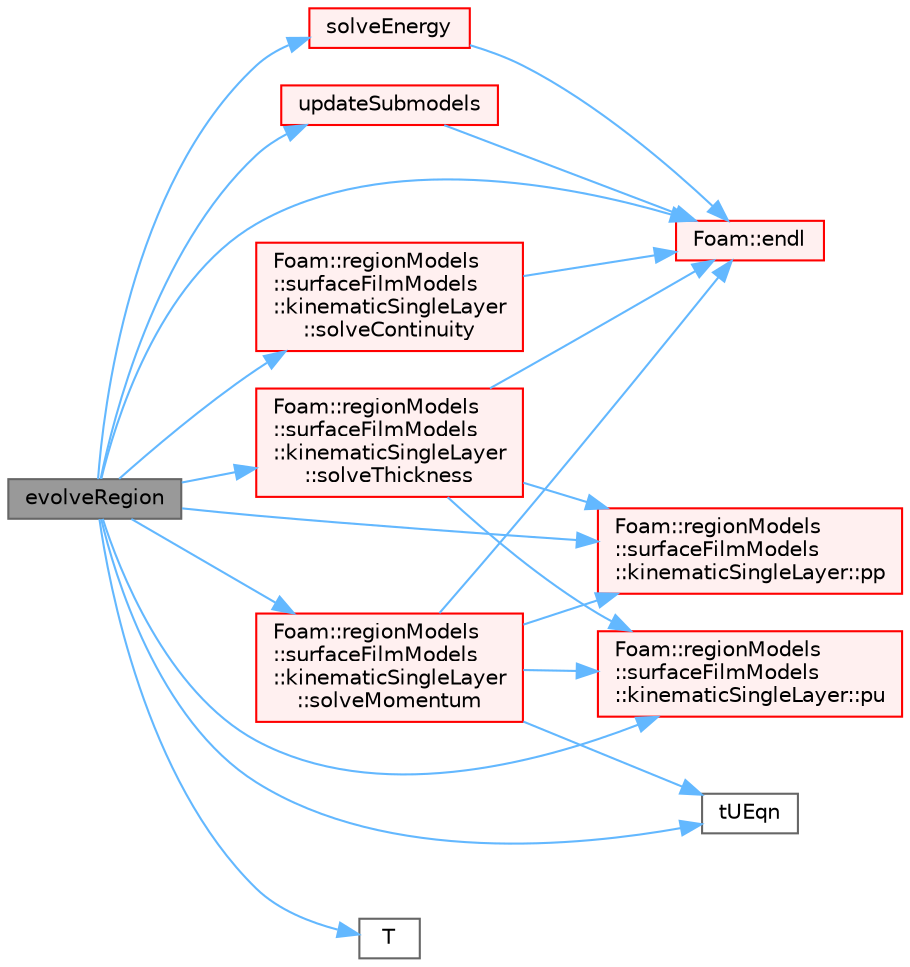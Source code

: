 digraph "evolveRegion"
{
 // LATEX_PDF_SIZE
  bgcolor="transparent";
  edge [fontname=Helvetica,fontsize=10,labelfontname=Helvetica,labelfontsize=10];
  node [fontname=Helvetica,fontsize=10,shape=box,height=0.2,width=0.4];
  rankdir="LR";
  Node1 [id="Node000001",label="evolveRegion",height=0.2,width=0.4,color="gray40", fillcolor="grey60", style="filled", fontcolor="black",tooltip=" "];
  Node1 -> Node2 [id="edge1_Node000001_Node000002",color="steelblue1",style="solid",tooltip=" "];
  Node2 [id="Node000002",label="Foam::endl",height=0.2,width=0.4,color="red", fillcolor="#FFF0F0", style="filled",URL="$namespaceFoam.html#a7d5eca45a323264dc5fe811500ebda47",tooltip=" "];
  Node1 -> Node6 [id="edge2_Node000001_Node000006",color="steelblue1",style="solid",tooltip=" "];
  Node6 [id="Node000006",label="Foam::regionModels\l::surfaceFilmModels\l::kinematicSingleLayer::pp",height=0.2,width=0.4,color="red", fillcolor="#FFF0F0", style="filled",URL="$classFoam_1_1regionModels_1_1surfaceFilmModels_1_1kinematicSingleLayer.html#ac0001dfb6180e452fe671ec2a4d8efed",tooltip=" "];
  Node1 -> Node13 [id="edge3_Node000001_Node000013",color="steelblue1",style="solid",tooltip=" "];
  Node13 [id="Node000013",label="Foam::regionModels\l::surfaceFilmModels\l::kinematicSingleLayer::pu",height=0.2,width=0.4,color="red", fillcolor="#FFF0F0", style="filled",URL="$classFoam_1_1regionModels_1_1surfaceFilmModels_1_1kinematicSingleLayer.html#af857966cb5b12af455a84af2f9f65b98",tooltip=" "];
  Node1 -> Node19 [id="edge4_Node000001_Node000019",color="steelblue1",style="solid",tooltip=" "];
  Node19 [id="Node000019",label="Foam::regionModels\l::surfaceFilmModels\l::kinematicSingleLayer\l::solveContinuity",height=0.2,width=0.4,color="red", fillcolor="#FFF0F0", style="filled",URL="$classFoam_1_1regionModels_1_1surfaceFilmModels_1_1kinematicSingleLayer.html#a1a4c7f06441e29b9703723dfd2e5976d",tooltip=" "];
  Node19 -> Node2 [id="edge5_Node000019_Node000002",color="steelblue1",style="solid",tooltip=" "];
  Node1 -> Node25 [id="edge6_Node000001_Node000025",color="steelblue1",style="solid",tooltip=" "];
  Node25 [id="Node000025",label="solveEnergy",height=0.2,width=0.4,color="red", fillcolor="#FFF0F0", style="filled",URL="$classFoam_1_1regionModels_1_1surfaceFilmModels_1_1thermoSingleLayer.html#a533e6e7fb2c00cd976a89d545355000c",tooltip=" "];
  Node25 -> Node2 [id="edge7_Node000025_Node000002",color="steelblue1",style="solid",tooltip=" "];
  Node1 -> Node41 [id="edge8_Node000001_Node000041",color="steelblue1",style="solid",tooltip=" "];
  Node41 [id="Node000041",label="Foam::regionModels\l::surfaceFilmModels\l::kinematicSingleLayer\l::solveMomentum",height=0.2,width=0.4,color="red", fillcolor="#FFF0F0", style="filled",URL="$classFoam_1_1regionModels_1_1surfaceFilmModels_1_1kinematicSingleLayer.html#aaba5d5ef7ac2693c87b0b31a7605f178",tooltip=" "];
  Node41 -> Node2 [id="edge9_Node000041_Node000002",color="steelblue1",style="solid",tooltip=" "];
  Node41 -> Node6 [id="edge10_Node000041_Node000006",color="steelblue1",style="solid",tooltip=" "];
  Node41 -> Node13 [id="edge11_Node000041_Node000013",color="steelblue1",style="solid",tooltip=" "];
  Node41 -> Node84 [id="edge12_Node000041_Node000084",color="steelblue1",style="solid",tooltip=" "];
  Node84 [id="Node000084",label="tUEqn",height=0.2,width=0.4,color="grey40", fillcolor="white", style="filled",URL="$combustion_2reactingFoam_2UEqn_8H.html#a0cd57b5bb6eb4b13ab2d3d32f9851c1c",tooltip=" "];
  Node1 -> Node85 [id="edge13_Node000001_Node000085",color="steelblue1",style="solid",tooltip=" "];
  Node85 [id="Node000085",label="Foam::regionModels\l::surfaceFilmModels\l::kinematicSingleLayer\l::solveThickness",height=0.2,width=0.4,color="red", fillcolor="#FFF0F0", style="filled",URL="$classFoam_1_1regionModels_1_1surfaceFilmModels_1_1kinematicSingleLayer.html#a058f7a3d7b83a158b3576dc60fe9705d",tooltip=" "];
  Node85 -> Node2 [id="edge14_Node000085_Node000002",color="steelblue1",style="solid",tooltip=" "];
  Node85 -> Node6 [id="edge15_Node000085_Node000006",color="steelblue1",style="solid",tooltip=" "];
  Node85 -> Node13 [id="edge16_Node000085_Node000013",color="steelblue1",style="solid",tooltip=" "];
  Node1 -> Node103 [id="edge17_Node000001_Node000103",color="steelblue1",style="solid",tooltip=" "];
  Node103 [id="Node000103",label="T",height=0.2,width=0.4,color="grey40", fillcolor="white", style="filled",URL="$classFoam_1_1regionModels_1_1surfaceFilmModels_1_1thermoSingleLayer.html#a4cdc587a2b31f4bae995d375d3e9aeab",tooltip=" "];
  Node1 -> Node84 [id="edge18_Node000001_Node000084",color="steelblue1",style="solid",tooltip=" "];
  Node1 -> Node104 [id="edge19_Node000001_Node000104",color="steelblue1",style="solid",tooltip=" "];
  Node104 [id="Node000104",label="updateSubmodels",height=0.2,width=0.4,color="red", fillcolor="#FFF0F0", style="filled",URL="$classFoam_1_1regionModels_1_1surfaceFilmModels_1_1thermoSingleLayer.html#ac501f71648abc1a44b77ea4fcb9b2732",tooltip=" "];
  Node104 -> Node2 [id="edge20_Node000104_Node000002",color="steelblue1",style="solid",tooltip=" "];
}
